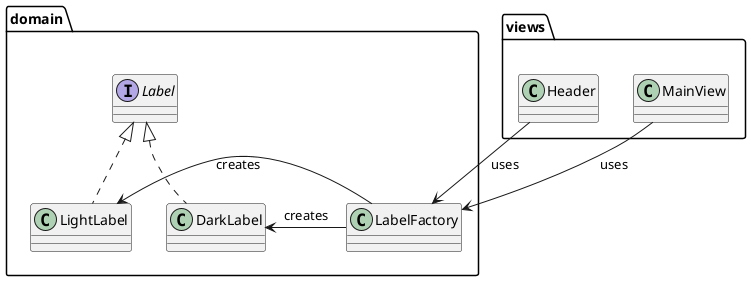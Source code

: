 @startuml

package domain {

    together {
        interface Label

        class DarkLabel

        class LightLabel
    }

    class LabelFactory

    Label <|.. LightLabel
    Label <|.. DarkLabel

    LabelFactory -> LightLabel : creates
    LabelFactory -> DarkLabel : creates
}

package views {
    Header --> LabelFactory: uses
    MainView --> LabelFactory: uses
}

@enduml
